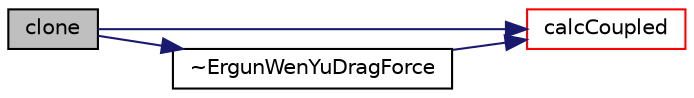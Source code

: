digraph "clone"
{
  bgcolor="transparent";
  edge [fontname="Helvetica",fontsize="10",labelfontname="Helvetica",labelfontsize="10"];
  node [fontname="Helvetica",fontsize="10",shape=record];
  rankdir="LR";
  Node18 [label="clone",height=0.2,width=0.4,color="black", fillcolor="grey75", style="filled", fontcolor="black"];
  Node18 -> Node19 [color="midnightblue",fontsize="10",style="solid",fontname="Helvetica"];
  Node19 [label="calcCoupled",height=0.2,width=0.4,color="red",URL="$a25237.html#afaf626ee39da50a44d12588b5cb987d9",tooltip="Calculate the coupled force. "];
  Node18 -> Node28 [color="midnightblue",fontsize="10",style="solid",fontname="Helvetica"];
  Node28 [label="~ErgunWenYuDragForce",height=0.2,width=0.4,color="black",URL="$a25237.html#aa7192fec931a1813bab5b2a08f31263f",tooltip="Destructor. "];
  Node28 -> Node19 [color="midnightblue",fontsize="10",style="solid",fontname="Helvetica"];
}
